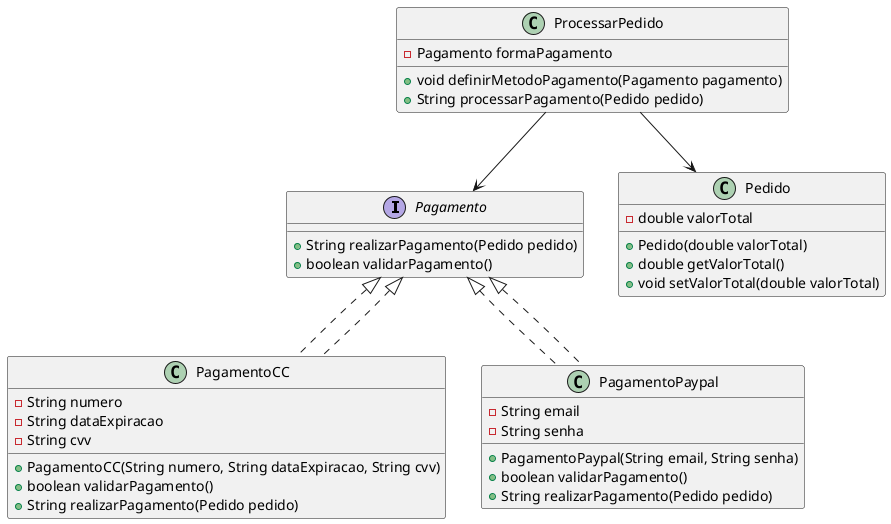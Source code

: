 @startuml

interface Pagamento {
    +String realizarPagamento(Pedido pedido)
    +boolean validarPagamento()
}

class PagamentoCC implements Pagamento {
    -String numero
    -String dataExpiracao
    -String cvv

    +PagamentoCC(String numero, String dataExpiracao, String cvv)
    +boolean validarPagamento()
    +String realizarPagamento(Pedido pedido)
}

class PagamentoPaypal implements Pagamento {
    -String email
    -String senha

    +PagamentoPaypal(String email, String senha)
    +boolean validarPagamento()
    +String realizarPagamento(Pedido pedido)
}

class Pedido {
    -double valorTotal

    +Pedido(double valorTotal)
    +double getValorTotal()
    +void setValorTotal(double valorTotal)
}

class ProcessarPedido {
    -Pagamento formaPagamento

    +void definirMetodoPagamento(Pagamento pagamento)
    +String processarPagamento(Pedido pedido)
}

Pagamento <|.. PagamentoCC
Pagamento <|.. PagamentoPaypal
ProcessarPedido --> Pagamento
ProcessarPedido --> Pedido

@enduml
